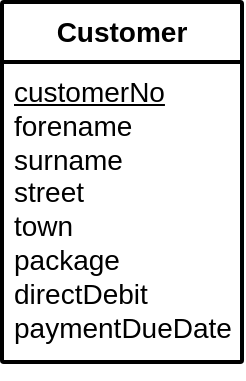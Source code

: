 <mxfile version="24.7.17" pages="13">
  <diagram name="E-C" id="TPjnC1sg1m8ZVuqo8Jls">
    <mxGraphModel dx="882" dy="677" grid="1" gridSize="10" guides="1" tooltips="1" connect="1" arrows="1" fold="1" page="1" pageScale="1" pageWidth="1169" pageHeight="827" math="0" shadow="0">
      <root>
        <mxCell id="dUhnIt1Wq5Oba0wAx0Cd-0" />
        <mxCell id="dUhnIt1Wq5Oba0wAx0Cd-1" parent="dUhnIt1Wq5Oba0wAx0Cd-0" />
        <mxCell id="dUhnIt1Wq5Oba0wAx0Cd-2" value="&lt;b&gt;Customer&lt;/b&gt;" style="swimlane;childLayout=stackLayout;horizontal=1;startSize=30;horizontalStack=0;rounded=1;fontSize=14;fontStyle=0;strokeWidth=2;resizeParent=0;resizeLast=1;shadow=0;dashed=0;align=center;arcSize=1;whiteSpace=wrap;html=1;" parent="dUhnIt1Wq5Oba0wAx0Cd-1" vertex="1">
          <mxGeometry x="320" y="360" width="120" height="180" as="geometry">
            <mxRectangle x="170" y="370" width="80" height="50" as="alternateBounds" />
          </mxGeometry>
        </mxCell>
        <mxCell id="dUhnIt1Wq5Oba0wAx0Cd-3" value="&lt;span style=&quot;font-size: 14px;&quot;&gt;&lt;u&gt;customerNo&lt;/u&gt;&lt;br&gt;forename&lt;br&gt;surname&lt;br&gt;street&lt;br&gt;town&lt;br&gt;package&lt;br&gt;directDebit&lt;br&gt;paymentDueDate&lt;br&gt;&lt;/span&gt;" style="align=left;strokeColor=none;fillColor=none;spacingLeft=4;fontSize=12;verticalAlign=top;resizable=0;rotatable=0;part=1;html=1;" parent="dUhnIt1Wq5Oba0wAx0Cd-2" vertex="1">
          <mxGeometry y="30" width="120" height="150" as="geometry" />
        </mxCell>
        <mxCell id="dUhnIt1Wq5Oba0wAx0Cd-4" style="edgeStyle=orthogonalEdgeStyle;rounded=0;orthogonalLoop=1;jettySize=auto;html=1;exitX=0.5;exitY=1;exitDx=0;exitDy=0;" parent="dUhnIt1Wq5Oba0wAx0Cd-2" source="dUhnIt1Wq5Oba0wAx0Cd-3" target="dUhnIt1Wq5Oba0wAx0Cd-3" edge="1">
          <mxGeometry relative="1" as="geometry" />
        </mxCell>
      </root>
    </mxGraphModel>
  </diagram>
  <diagram name="E-SH" id="qDqniHMRVvumDaRC-8tH">
    <mxGraphModel dx="882" dy="677" grid="1" gridSize="10" guides="1" tooltips="1" connect="1" arrows="1" fold="1" page="1" pageScale="1" pageWidth="1169" pageHeight="827" math="0" shadow="0">
      <root>
        <mxCell id="12y-Hl_-VTvaox-R-6pT-0" />
        <mxCell id="12y-Hl_-VTvaox-R-6pT-1" parent="12y-Hl_-VTvaox-R-6pT-0" />
        <mxCell id="12y-Hl_-VTvaox-R-6pT-2" value="&lt;b&gt;SuperHero&lt;/b&gt;" style="swimlane;childLayout=stackLayout;horizontal=1;startSize=30;horizontalStack=0;rounded=1;fontSize=14;fontStyle=0;strokeWidth=2;resizeParent=0;resizeLast=1;shadow=0;dashed=0;align=center;arcSize=1;whiteSpace=wrap;html=1;" parent="12y-Hl_-VTvaox-R-6pT-1" vertex="1">
          <mxGeometry x="320" y="360" width="120" height="180" as="geometry">
            <mxRectangle x="170" y="370" width="80" height="50" as="alternateBounds" />
          </mxGeometry>
        </mxCell>
        <mxCell id="12y-Hl_-VTvaox-R-6pT-3" value="&lt;span style=&quot;font-size: 14px;&quot;&gt;&lt;u&gt;characterID&lt;br&gt;&lt;/u&gt;name&lt;br&gt;role&lt;br&gt;mainAbility&lt;br&gt;ability2&lt;br&gt;ability3&lt;br&gt;originOfPower&lt;br&gt;alterEgo&lt;br&gt;&lt;/span&gt;" style="align=left;strokeColor=none;fillColor=none;spacingLeft=4;fontSize=12;verticalAlign=top;resizable=0;rotatable=0;part=1;html=1;" parent="12y-Hl_-VTvaox-R-6pT-2" vertex="1">
          <mxGeometry y="30" width="120" height="150" as="geometry" />
        </mxCell>
        <mxCell id="12y-Hl_-VTvaox-R-6pT-4" style="edgeStyle=orthogonalEdgeStyle;rounded=0;orthogonalLoop=1;jettySize=auto;html=1;exitX=0.5;exitY=1;exitDx=0;exitDy=0;" parent="12y-Hl_-VTvaox-R-6pT-2" source="12y-Hl_-VTvaox-R-6pT-3" target="12y-Hl_-VTvaox-R-6pT-3" edge="1">
          <mxGeometry relative="1" as="geometry" />
        </mxCell>
      </root>
    </mxGraphModel>
  </diagram>
  <diagram name="ERD-AP" id="oUCGMHpg6fncaDyC84Of">
    <mxGraphModel dx="1434" dy="844" grid="1" gridSize="10" guides="1" tooltips="1" connect="1" arrows="1" fold="1" page="1" pageScale="1" pageWidth="1169" pageHeight="827" math="0" shadow="0">
      <root>
        <mxCell id="4uQfLx8eucMHDuZ8Q6eP-0" />
        <mxCell id="4uQfLx8eucMHDuZ8Q6eP-1" parent="4uQfLx8eucMHDuZ8Q6eP-0" />
        <mxCell id="CoYQ3Xn3UxHe5WJZtbL2-0" style="rounded=0;orthogonalLoop=1;jettySize=auto;html=1;exitX=1;exitY=0.5;exitDx=0;exitDy=0;entryX=0;entryY=0.5;entryDx=0;entryDy=0;endArrow=none;endFill=0;fontSize=14;" parent="4uQfLx8eucMHDuZ8Q6eP-1" source="CoYQ3Xn3UxHe5WJZtbL2-1" target="CoYQ3Xn3UxHe5WJZtbL2-4" edge="1">
          <mxGeometry relative="1" as="geometry" />
        </mxCell>
        <mxCell id="CoYQ3Xn3UxHe5WJZtbL2-1" value="Album" style="rounded=0;whiteSpace=wrap;html=1;fontSize=14;" parent="4uQfLx8eucMHDuZ8Q6eP-1" vertex="1">
          <mxGeometry x="360" y="360" width="100" height="60" as="geometry" />
        </mxCell>
        <mxCell id="CoYQ3Xn3UxHe5WJZtbL2-2" style="edgeStyle=none;rounded=0;orthogonalLoop=1;jettySize=auto;html=1;exitX=0;exitY=0.25;exitDx=0;exitDy=0;endArrow=none;endFill=0;fontSize=14;" parent="4uQfLx8eucMHDuZ8Q6eP-1" source="CoYQ3Xn3UxHe5WJZtbL2-4" edge="1">
          <mxGeometry relative="1" as="geometry">
            <mxPoint x="560.0" y="390" as="targetPoint" />
          </mxGeometry>
        </mxCell>
        <mxCell id="CoYQ3Xn3UxHe5WJZtbL2-3" style="edgeStyle=none;rounded=0;orthogonalLoop=1;jettySize=auto;html=1;exitX=0;exitY=0.75;exitDx=0;exitDy=0;endArrow=none;endFill=0;fontSize=14;" parent="4uQfLx8eucMHDuZ8Q6eP-1" source="CoYQ3Xn3UxHe5WJZtbL2-4" edge="1">
          <mxGeometry relative="1" as="geometry">
            <mxPoint x="560.0" y="390" as="targetPoint" />
          </mxGeometry>
        </mxCell>
        <mxCell id="CoYQ3Xn3UxHe5WJZtbL2-4" value="Photo" style="rounded=0;whiteSpace=wrap;html=1;fontSize=14;" parent="4uQfLx8eucMHDuZ8Q6eP-1" vertex="1">
          <mxGeometry x="580" y="360" width="100" height="60" as="geometry" />
        </mxCell>
        <mxCell id="CoYQ3Xn3UxHe5WJZtbL2-5" value="stores" style="text;html=1;strokeColor=none;fillColor=none;align=center;verticalAlign=middle;whiteSpace=wrap;rounded=0;fontSize=14;" parent="4uQfLx8eucMHDuZ8Q6eP-1" vertex="1">
          <mxGeometry x="480" y="350" width="80" height="30" as="geometry" />
        </mxCell>
      </root>
    </mxGraphModel>
  </diagram>
  <diagram name="ERD-MP" id="F3eCC6VSJddPyGgUR0YN">
    <mxGraphModel dx="882" dy="677" grid="1" gridSize="10" guides="1" tooltips="1" connect="1" arrows="1" fold="1" page="1" pageScale="1" pageWidth="1169" pageHeight="827" math="0" shadow="0">
      <root>
        <mxCell id="R0lDnIQs4CCsUlKo9Bm6-0" />
        <mxCell id="R0lDnIQs4CCsUlKo9Bm6-1" parent="R0lDnIQs4CCsUlKo9Bm6-0" />
        <mxCell id="R0lDnIQs4CCsUlKo9Bm6-2" style="rounded=0;orthogonalLoop=1;jettySize=auto;html=1;exitX=1;exitY=0.5;exitDx=0;exitDy=0;entryX=0;entryY=0.5;entryDx=0;entryDy=0;endArrow=none;endFill=0;fontSize=14;" parent="R0lDnIQs4CCsUlKo9Bm6-1" source="R0lDnIQs4CCsUlKo9Bm6-3" target="R0lDnIQs4CCsUlKo9Bm6-6" edge="1">
          <mxGeometry relative="1" as="geometry" />
        </mxCell>
        <mxCell id="R0lDnIQs4CCsUlKo9Bm6-3" value="Manufacturer" style="rounded=0;whiteSpace=wrap;html=1;fontSize=14;" parent="R0lDnIQs4CCsUlKo9Bm6-1" vertex="1">
          <mxGeometry x="360" y="360" width="100" height="60" as="geometry" />
        </mxCell>
        <mxCell id="R0lDnIQs4CCsUlKo9Bm6-4" style="edgeStyle=none;rounded=0;orthogonalLoop=1;jettySize=auto;html=1;exitX=0;exitY=0.25;exitDx=0;exitDy=0;endArrow=none;endFill=0;fontSize=14;" parent="R0lDnIQs4CCsUlKo9Bm6-1" source="R0lDnIQs4CCsUlKo9Bm6-6" edge="1">
          <mxGeometry relative="1" as="geometry">
            <mxPoint x="560.0" y="390" as="targetPoint" />
          </mxGeometry>
        </mxCell>
        <mxCell id="R0lDnIQs4CCsUlKo9Bm6-5" style="edgeStyle=none;rounded=0;orthogonalLoop=1;jettySize=auto;html=1;exitX=0;exitY=0.75;exitDx=0;exitDy=0;endArrow=none;endFill=0;fontSize=14;" parent="R0lDnIQs4CCsUlKo9Bm6-1" source="R0lDnIQs4CCsUlKo9Bm6-6" edge="1">
          <mxGeometry relative="1" as="geometry">
            <mxPoint x="560.0" y="390" as="targetPoint" />
          </mxGeometry>
        </mxCell>
        <mxCell id="R0lDnIQs4CCsUlKo9Bm6-6" value="Product" style="rounded=0;whiteSpace=wrap;html=1;fontSize=14;" parent="R0lDnIQs4CCsUlKo9Bm6-1" vertex="1">
          <mxGeometry x="580" y="360" width="100" height="60" as="geometry" />
        </mxCell>
        <mxCell id="R0lDnIQs4CCsUlKo9Bm6-7" value="creates" style="text;html=1;strokeColor=none;fillColor=none;align=center;verticalAlign=middle;whiteSpace=wrap;rounded=0;fontSize=14;" parent="R0lDnIQs4CCsUlKo9Bm6-1" vertex="1">
          <mxGeometry x="480" y="350" width="80" height="30" as="geometry" />
        </mxCell>
      </root>
    </mxGraphModel>
  </diagram>
  <diagram name="ERD-CL" id="qKR9ZonAZlpN9hJmGVOp">
    <mxGraphModel dx="882" dy="677" grid="1" gridSize="10" guides="1" tooltips="1" connect="1" arrows="1" fold="1" page="1" pageScale="1" pageWidth="1169" pageHeight="827" math="0" shadow="0">
      <root>
        <mxCell id="KxPvvJP8VRdpQL4bKGdH-0" />
        <mxCell id="KxPvvJP8VRdpQL4bKGdH-1" parent="KxPvvJP8VRdpQL4bKGdH-0" />
        <mxCell id="KxPvvJP8VRdpQL4bKGdH-2" style="rounded=0;orthogonalLoop=1;jettySize=auto;html=1;exitX=1;exitY=0.5;exitDx=0;exitDy=0;entryX=0;entryY=0.5;entryDx=0;entryDy=0;endArrow=none;endFill=0;fontSize=14;startArrow=ERmany;startFill=0;startSize=20;" parent="KxPvvJP8VRdpQL4bKGdH-1" source="KxPvvJP8VRdpQL4bKGdH-3" target="KxPvvJP8VRdpQL4bKGdH-6" edge="1">
          <mxGeometry relative="1" as="geometry" />
        </mxCell>
        <mxCell id="KxPvvJP8VRdpQL4bKGdH-3" value="CD" style="rounded=0;whiteSpace=wrap;html=1;fontSize=14;" parent="KxPvvJP8VRdpQL4bKGdH-1" vertex="1">
          <mxGeometry x="360" y="360" width="100" height="60" as="geometry" />
        </mxCell>
        <mxCell id="KxPvvJP8VRdpQL4bKGdH-6" value="Label" style="rounded=0;whiteSpace=wrap;html=1;fontSize=14;" parent="KxPvvJP8VRdpQL4bKGdH-1" vertex="1">
          <mxGeometry x="580" y="360" width="100" height="60" as="geometry" />
        </mxCell>
        <mxCell id="KxPvvJP8VRdpQL4bKGdH-7" value="produced by" style="text;html=1;strokeColor=none;fillColor=none;align=center;verticalAlign=middle;whiteSpace=wrap;rounded=0;fontSize=14;" parent="KxPvvJP8VRdpQL4bKGdH-1" vertex="1">
          <mxGeometry x="480" y="350" width="80" height="30" as="geometry" />
        </mxCell>
      </root>
    </mxGraphModel>
  </diagram>
  <diagram name="ERD-BA" id="jZiJKe8vuqQofey98aIO">
    <mxGraphModel dx="205" dy="157" grid="1" gridSize="10" guides="1" tooltips="1" connect="1" arrows="1" fold="1" page="1" pageScale="1" pageWidth="1169" pageHeight="827" math="0" shadow="0">
      <root>
        <mxCell id="EzAv4mEYlO-NY7bm4kR6-0" />
        <mxCell id="EzAv4mEYlO-NY7bm4kR6-1" parent="EzAv4mEYlO-NY7bm4kR6-0" />
        <mxCell id="EzAv4mEYlO-NY7bm4kR6-2" style="rounded=0;orthogonalLoop=1;jettySize=auto;html=1;exitX=1;exitY=0.5;exitDx=0;exitDy=0;entryX=0;entryY=0.5;entryDx=0;entryDy=0;endArrow=none;endFill=0;fontSize=14;startArrow=ERmany;startFill=0;endSize=6;startSize=20;" parent="EzAv4mEYlO-NY7bm4kR6-1" source="EzAv4mEYlO-NY7bm4kR6-3" target="EzAv4mEYlO-NY7bm4kR6-6" edge="1">
          <mxGeometry relative="1" as="geometry" />
        </mxCell>
        <mxCell id="EzAv4mEYlO-NY7bm4kR6-3" value="Book" style="rounded=0;whiteSpace=wrap;html=1;fontSize=14;" parent="EzAv4mEYlO-NY7bm4kR6-1" vertex="1">
          <mxGeometry x="360" y="360" width="100" height="60" as="geometry" />
        </mxCell>
        <mxCell id="EzAv4mEYlO-NY7bm4kR6-6" value="Author" style="rounded=0;whiteSpace=wrap;html=1;fontSize=14;" parent="EzAv4mEYlO-NY7bm4kR6-1" vertex="1">
          <mxGeometry x="580" y="360" width="100" height="60" as="geometry" />
        </mxCell>
        <mxCell id="EzAv4mEYlO-NY7bm4kR6-7" value="written by" style="text;html=1;strokeColor=none;fillColor=none;align=center;verticalAlign=middle;whiteSpace=wrap;rounded=0;fontSize=14;" parent="EzAv4mEYlO-NY7bm4kR6-1" vertex="1">
          <mxGeometry x="480" y="350" width="80" height="30" as="geometry" />
        </mxCell>
      </root>
    </mxGraphModel>
  </diagram>
  <diagram name="Album" id="txawzoEr18SAO65Fhtay">
    <mxGraphModel dx="882" dy="677" grid="1" gridSize="10" guides="1" tooltips="1" connect="1" arrows="1" fold="1" page="1" pageScale="1" pageWidth="1169" pageHeight="827" math="0" shadow="0">
      <root>
        <mxCell id="5Nxf2ofHw9S__iksPNC7-0" />
        <mxCell id="5Nxf2ofHw9S__iksPNC7-1" parent="5Nxf2ofHw9S__iksPNC7-0" />
        <mxCell id="5Nxf2ofHw9S__iksPNC7-2" value="&lt;b&gt;Album&lt;/b&gt;" style="swimlane;childLayout=stackLayout;horizontal=1;startSize=30;horizontalStack=0;rounded=1;fontSize=14;fontStyle=0;strokeWidth=2;resizeParent=0;resizeLast=1;shadow=0;dashed=0;align=center;arcSize=1;whiteSpace=wrap;html=1;fillColor=none;" parent="5Nxf2ofHw9S__iksPNC7-1" vertex="1">
          <mxGeometry x="320" y="360" width="120" height="130" as="geometry">
            <mxRectangle x="320" y="360" width="80" height="50" as="alternateBounds" />
          </mxGeometry>
        </mxCell>
        <mxCell id="5Nxf2ofHw9S__iksPNC7-3" value="&lt;font style=&quot;font-size: 14px;&quot;&gt;&lt;u&gt;albumID&lt;/u&gt;&lt;/font&gt;&lt;div&gt;&lt;font style=&quot;font-size: 14px;&quot;&gt;name&lt;/font&gt;&lt;/div&gt;&lt;div&gt;&lt;font style=&quot;font-size: 14px;&quot;&gt;category&lt;/font&gt;&lt;/div&gt;&lt;div&gt;&lt;font style=&quot;font-size: 14px;&quot;&gt;description&lt;/font&gt;&lt;/div&gt;&lt;div&gt;&lt;font style=&quot;font-size: 14px;&quot;&gt;noOfPhotos&lt;/font&gt;&lt;/div&gt;" style="align=left;strokeColor=none;fillColor=none;spacingLeft=4;fontSize=12;verticalAlign=top;resizable=0;rotatable=0;part=1;html=1;" parent="5Nxf2ofHw9S__iksPNC7-2" vertex="1">
          <mxGeometry y="30" width="120" height="100" as="geometry" />
        </mxCell>
        <mxCell id="5Nxf2ofHw9S__iksPNC7-4" style="edgeStyle=orthogonalEdgeStyle;rounded=0;orthogonalLoop=1;jettySize=auto;html=1;exitX=0.5;exitY=1;exitDx=0;exitDy=0;" parent="5Nxf2ofHw9S__iksPNC7-2" source="5Nxf2ofHw9S__iksPNC7-3" target="5Nxf2ofHw9S__iksPNC7-3" edge="1">
          <mxGeometry relative="1" as="geometry" />
        </mxCell>
        <mxCell id="5Nxf2ofHw9S__iksPNC7-5" value="&lt;b&gt;Photo&lt;/b&gt;" style="swimlane;childLayout=stackLayout;horizontal=1;startSize=30;horizontalStack=0;rounded=1;fontSize=14;fontStyle=0;strokeWidth=2;resizeParent=0;resizeLast=1;shadow=0;dashed=0;align=center;arcSize=1;whiteSpace=wrap;html=1;fillColor=none;" parent="5Nxf2ofHw9S__iksPNC7-1" vertex="1">
          <mxGeometry x="600" y="360" width="120" height="130" as="geometry">
            <mxRectangle x="600" y="360" width="80" height="50" as="alternateBounds" />
          </mxGeometry>
        </mxCell>
        <mxCell id="5Nxf2ofHw9S__iksPNC7-6" value="&lt;font style=&quot;font-size: 14px;&quot;&gt;&lt;u&gt;photoID&lt;/u&gt;&lt;/font&gt;&lt;div&gt;&lt;font style=&quot;font-size: 14px;&quot;&gt;albumID*&lt;/font&gt;&lt;/div&gt;&lt;div&gt;&lt;font style=&quot;font-size: 14px;&quot;&gt;title&lt;/font&gt;&lt;/div&gt;&lt;div&gt;&lt;font style=&quot;font-size: 14px;&quot;&gt;fileName&lt;/font&gt;&lt;/div&gt;" style="align=left;strokeColor=none;fillColor=none;spacingLeft=4;fontSize=12;verticalAlign=top;resizable=0;rotatable=0;part=1;html=1;" parent="5Nxf2ofHw9S__iksPNC7-5" vertex="1">
          <mxGeometry y="30" width="120" height="100" as="geometry" />
        </mxCell>
        <mxCell id="5Nxf2ofHw9S__iksPNC7-7" style="rounded=0;orthogonalLoop=1;jettySize=auto;html=1;exitX=1;exitY=0.5;exitDx=0;exitDy=0;entryX=0;entryY=0.5;entryDx=0;entryDy=0;endArrow=ERmany;endFill=0;targetPerimeterSpacing=0;endSize=20;" parent="5Nxf2ofHw9S__iksPNC7-1" source="5Nxf2ofHw9S__iksPNC7-3" target="5Nxf2ofHw9S__iksPNC7-6" edge="1">
          <mxGeometry relative="1" as="geometry" />
        </mxCell>
        <mxCell id="5Nxf2ofHw9S__iksPNC7-10" value="Stores" style="text;html=1;align=center;verticalAlign=middle;whiteSpace=wrap;rounded=0;" parent="5Nxf2ofHw9S__iksPNC7-1" vertex="1">
          <mxGeometry x="490" y="410" width="60" height="30" as="geometry" />
        </mxCell>
      </root>
    </mxGraphModel>
  </diagram>
  <diagram name="Brand" id="ZJ2mTwYukC8bBS8ElWBw">
    <mxGraphModel dx="882" dy="677" grid="1" gridSize="10" guides="1" tooltips="1" connect="1" arrows="1" fold="1" page="1" pageScale="1" pageWidth="1169" pageHeight="827" math="0" shadow="0">
      <root>
        <mxCell id="ct9Y7wxR4cYB_5SGxhT_-0" />
        <mxCell id="ct9Y7wxR4cYB_5SGxhT_-1" parent="ct9Y7wxR4cYB_5SGxhT_-0" />
        <mxCell id="ct9Y7wxR4cYB_5SGxhT_-2" value="&lt;b&gt;Item&lt;/b&gt;" style="swimlane;childLayout=stackLayout;horizontal=1;startSize=30;horizontalStack=0;rounded=1;fontSize=14;fontStyle=0;strokeWidth=2;resizeParent=0;resizeLast=1;shadow=0;dashed=0;align=center;arcSize=1;whiteSpace=wrap;html=1;fillColor=none;" parent="ct9Y7wxR4cYB_5SGxhT_-1" vertex="1">
          <mxGeometry x="320" y="360" width="120" height="130" as="geometry">
            <mxRectangle x="170" y="370" width="80" height="50" as="alternateBounds" />
          </mxGeometry>
        </mxCell>
        <mxCell id="ct9Y7wxR4cYB_5SGxhT_-3" value="&lt;span style=&quot;font-size: 14px;&quot;&gt;&lt;u&gt;code&lt;/u&gt;&lt;/span&gt;&lt;div&gt;&lt;span style=&quot;font-size: 14px;&quot;&gt;description&lt;/span&gt;&lt;/div&gt;&lt;div&gt;&lt;span style=&quot;font-size: 14px;&quot;&gt;size&lt;/span&gt;&lt;/div&gt;&lt;div&gt;&lt;span style=&quot;font-size: 14px;&quot;&gt;era&lt;/span&gt;&lt;/div&gt;&lt;div&gt;&lt;span style=&quot;font-size: 14px;&quot;&gt;brandID*&lt;/span&gt;&lt;/div&gt;" style="align=left;strokeColor=none;fillColor=none;spacingLeft=4;fontSize=12;verticalAlign=top;resizable=0;rotatable=0;part=1;html=1;" parent="ct9Y7wxR4cYB_5SGxhT_-2" vertex="1">
          <mxGeometry y="30" width="120" height="100" as="geometry" />
        </mxCell>
        <mxCell id="ct9Y7wxR4cYB_5SGxhT_-4" style="edgeStyle=orthogonalEdgeStyle;rounded=0;orthogonalLoop=1;jettySize=auto;html=1;exitX=0.5;exitY=1;exitDx=0;exitDy=0;" parent="ct9Y7wxR4cYB_5SGxhT_-2" source="ct9Y7wxR4cYB_5SGxhT_-3" target="ct9Y7wxR4cYB_5SGxhT_-3" edge="1">
          <mxGeometry relative="1" as="geometry" />
        </mxCell>
        <mxCell id="ct9Y7wxR4cYB_5SGxhT_-5" value="&lt;b&gt;Brand&lt;/b&gt;" style="swimlane;childLayout=stackLayout;horizontal=1;startSize=30;horizontalStack=0;rounded=1;fontSize=14;fontStyle=0;strokeWidth=2;resizeParent=0;resizeLast=1;shadow=0;dashed=0;align=center;arcSize=1;whiteSpace=wrap;html=1;fillColor=none;" parent="ct9Y7wxR4cYB_5SGxhT_-1" vertex="1">
          <mxGeometry x="600" y="360" width="120" height="130" as="geometry">
            <mxRectangle x="170" y="370" width="80" height="50" as="alternateBounds" />
          </mxGeometry>
        </mxCell>
        <mxCell id="ct9Y7wxR4cYB_5SGxhT_-6" value="&lt;span style=&quot;font-size: 14px;&quot;&gt;&lt;u&gt;brandID&lt;/u&gt;&lt;/span&gt;&lt;div&gt;&lt;span style=&quot;font-size: 14px;&quot;&gt;brand&lt;/span&gt;&lt;/div&gt;&lt;div&gt;&lt;span style=&quot;font-size: 14px;&quot;&gt;established&lt;/span&gt;&lt;/div&gt;&lt;div&gt;&lt;span style=&quot;font-size: 14px;&quot;&gt;nationality&lt;/span&gt;&lt;/div&gt;" style="align=left;strokeColor=none;fillColor=none;spacingLeft=4;fontSize=12;verticalAlign=top;resizable=0;rotatable=0;part=1;html=1;" parent="ct9Y7wxR4cYB_5SGxhT_-5" vertex="1">
          <mxGeometry y="30" width="120" height="100" as="geometry" />
        </mxCell>
        <mxCell id="ct9Y7wxR4cYB_5SGxhT_-7" style="rounded=0;orthogonalLoop=1;jettySize=auto;html=1;exitX=1;exitY=0.5;exitDx=0;exitDy=0;entryX=0;entryY=0.5;entryDx=0;entryDy=0;endArrow=none;endFill=0;startArrow=ERmany;startFill=0;startSize=20;" parent="ct9Y7wxR4cYB_5SGxhT_-1" source="ct9Y7wxR4cYB_5SGxhT_-3" target="ct9Y7wxR4cYB_5SGxhT_-6" edge="1">
          <mxGeometry relative="1" as="geometry" />
        </mxCell>
        <mxCell id="s8OWwACyVhKCj8Ziw1gs-0" value="Created by" style="text;html=1;align=center;verticalAlign=middle;whiteSpace=wrap;rounded=0;" parent="ct9Y7wxR4cYB_5SGxhT_-1" vertex="1">
          <mxGeometry x="480" y="410" width="80" height="30" as="geometry" />
        </mxCell>
      </root>
    </mxGraphModel>
  </diagram>
  <diagram name="Label" id="q_4NZK7yeN1CFDkKn9KB">
    <mxGraphModel dx="882" dy="677" grid="1" gridSize="10" guides="1" tooltips="1" connect="1" arrows="1" fold="1" page="1" pageScale="1" pageWidth="1169" pageHeight="827" math="0" shadow="0">
      <root>
        <mxCell id="MpmoNz2qm0YOGetCFRdf-0" />
        <mxCell id="MpmoNz2qm0YOGetCFRdf-1" parent="MpmoNz2qm0YOGetCFRdf-0" />
        <mxCell id="MpmoNz2qm0YOGetCFRdf-2" value="&lt;b&gt;CD&lt;/b&gt;" style="swimlane;childLayout=stackLayout;horizontal=1;startSize=30;horizontalStack=0;rounded=1;fontSize=14;fontStyle=0;strokeWidth=2;resizeParent=0;resizeLast=1;shadow=0;dashed=0;align=center;arcSize=1;whiteSpace=wrap;html=1;fillColor=none;" parent="MpmoNz2qm0YOGetCFRdf-1" vertex="1">
          <mxGeometry x="320" y="360" width="120" height="160" as="geometry">
            <mxRectangle x="320" y="360" width="80" height="50" as="alternateBounds" />
          </mxGeometry>
        </mxCell>
        <mxCell id="MpmoNz2qm0YOGetCFRdf-3" value="&lt;font style=&quot;font-size: 14px;&quot;&gt;&lt;u&gt;code&lt;/u&gt;&lt;/font&gt;&lt;div&gt;&lt;font style=&quot;font-size: 14px;&quot;&gt;title&lt;/font&gt;&lt;/div&gt;&lt;div&gt;&lt;font style=&quot;font-size: 14px;&quot;&gt;artist&lt;/font&gt;&lt;/div&gt;&lt;div&gt;&lt;font style=&quot;font-size: 14px;&quot;&gt;label*&lt;/font&gt;&lt;/div&gt;&lt;div&gt;&lt;font style=&quot;font-size: 14px;&quot;&gt;tracks&lt;/font&gt;&lt;/div&gt;&lt;div&gt;&lt;font style=&quot;font-size: 14px;&quot;&gt;cost&lt;/font&gt;&lt;/div&gt;&lt;div&gt;&lt;font style=&quot;font-size: 14px;&quot;&gt;genre&lt;/font&gt;&lt;/div&gt;" style="align=left;strokeColor=none;fillColor=none;spacingLeft=4;fontSize=12;verticalAlign=top;resizable=0;rotatable=0;part=1;html=1;" parent="MpmoNz2qm0YOGetCFRdf-2" vertex="1">
          <mxGeometry y="30" width="120" height="130" as="geometry" />
        </mxCell>
        <mxCell id="MpmoNz2qm0YOGetCFRdf-4" style="edgeStyle=orthogonalEdgeStyle;rounded=0;orthogonalLoop=1;jettySize=auto;html=1;exitX=0.5;exitY=1;exitDx=0;exitDy=0;" parent="MpmoNz2qm0YOGetCFRdf-2" source="MpmoNz2qm0YOGetCFRdf-3" target="MpmoNz2qm0YOGetCFRdf-3" edge="1">
          <mxGeometry relative="1" as="geometry" />
        </mxCell>
        <mxCell id="MpmoNz2qm0YOGetCFRdf-5" value="&lt;b&gt;Label&lt;/b&gt;" style="swimlane;childLayout=stackLayout;horizontal=1;startSize=30;horizontalStack=0;rounded=1;fontSize=14;fontStyle=0;strokeWidth=2;resizeParent=0;resizeLast=1;shadow=0;dashed=0;align=center;arcSize=1;whiteSpace=wrap;html=1;fillColor=none;" parent="MpmoNz2qm0YOGetCFRdf-1" vertex="1">
          <mxGeometry x="600" y="360" width="120" height="130" as="geometry">
            <mxRectangle x="600" y="360" width="80" height="50" as="alternateBounds" />
          </mxGeometry>
        </mxCell>
        <mxCell id="MpmoNz2qm0YOGetCFRdf-6" value="&lt;font style=&quot;font-size: 14px;&quot;&gt;&lt;u&gt;label&lt;/u&gt;&lt;/font&gt;&lt;div&gt;&lt;font style=&quot;font-size: 14px;&quot;&gt;founded&lt;/font&gt;&lt;/div&gt;&lt;div&gt;&lt;font style=&quot;font-size: 14px;&quot;&gt;parentCompany&lt;/font&gt;&lt;/div&gt;&lt;div&gt;&lt;font style=&quot;font-size: 14px;&quot;&gt;country&lt;/font&gt;&lt;/div&gt;&lt;div&gt;&lt;font style=&quot;font-size: 14px;&quot;&gt;website&lt;/font&gt;&lt;/div&gt;" style="align=left;strokeColor=none;fillColor=none;spacingLeft=4;fontSize=12;verticalAlign=top;resizable=0;rotatable=0;part=1;html=1;" parent="MpmoNz2qm0YOGetCFRdf-5" vertex="1">
          <mxGeometry y="30" width="120" height="100" as="geometry" />
        </mxCell>
        <mxCell id="MpmoNz2qm0YOGetCFRdf-7" style="rounded=0;orthogonalLoop=1;jettySize=auto;html=1;endArrow=none;endFill=0;startArrow=ERmany;startFill=0;targetPerimeterSpacing=0;sourcePerimeterSpacing=0;startSize=20;endSize=6;" parent="MpmoNz2qm0YOGetCFRdf-1" edge="1">
          <mxGeometry relative="1" as="geometry">
            <mxPoint x="440" y="440" as="sourcePoint" />
            <mxPoint x="600" y="440" as="targetPoint" />
          </mxGeometry>
        </mxCell>
        <mxCell id="MpmoNz2qm0YOGetCFRdf-10" value="Released by" style="text;html=1;align=center;verticalAlign=middle;whiteSpace=wrap;rounded=0;" parent="MpmoNz2qm0YOGetCFRdf-1" vertex="1">
          <mxGeometry x="480" y="410" width="80" height="30" as="geometry" />
        </mxCell>
      </root>
    </mxGraphModel>
  </diagram>
  <diagram name="Manufacturer" id="eXDZq0nMSX7AYcZeoudn">
    <mxGraphModel dx="882" dy="677" grid="1" gridSize="10" guides="1" tooltips="1" connect="1" arrows="1" fold="1" page="1" pageScale="1" pageWidth="1169" pageHeight="827" math="0" shadow="0">
      <root>
        <mxCell id="8Xbo-KBunyf081U47HyO-0" />
        <mxCell id="8Xbo-KBunyf081U47HyO-1" parent="8Xbo-KBunyf081U47HyO-0" />
        <mxCell id="2s74ZnK_1RXyBK84bkd0-0" value="&lt;b&gt;Product&lt;/b&gt;" style="swimlane;childLayout=stackLayout;horizontal=1;startSize=30;horizontalStack=0;rounded=1;fontSize=14;fontStyle=0;strokeWidth=2;resizeParent=0;resizeLast=1;shadow=0;dashed=0;align=center;arcSize=1;whiteSpace=wrap;html=1;fillColor=none;" parent="8Xbo-KBunyf081U47HyO-1" vertex="1">
          <mxGeometry x="320" y="360" width="120" height="150" as="geometry">
            <mxRectangle x="170" y="370" width="80" height="50" as="alternateBounds" />
          </mxGeometry>
        </mxCell>
        <mxCell id="2s74ZnK_1RXyBK84bkd0-1" value="&lt;font style=&quot;font-size: 14px;&quot;&gt;name&lt;br&gt;&lt;u&gt;code&lt;br&gt;&lt;/u&gt;stock&lt;br&gt;onOrder&lt;br&gt;price&lt;br&gt;manufacturerID*&lt;/font&gt;" style="align=left;strokeColor=none;fillColor=none;spacingLeft=4;fontSize=12;verticalAlign=top;resizable=0;rotatable=0;part=1;html=1;" parent="2s74ZnK_1RXyBK84bkd0-0" vertex="1">
          <mxGeometry y="30" width="120" height="120" as="geometry" />
        </mxCell>
        <mxCell id="WVMCP0tdNGVW63_PwEqc-0" style="edgeStyle=orthogonalEdgeStyle;rounded=0;orthogonalLoop=1;jettySize=auto;html=1;exitX=0.5;exitY=1;exitDx=0;exitDy=0;" parent="2s74ZnK_1RXyBK84bkd0-0" source="2s74ZnK_1RXyBK84bkd0-1" target="2s74ZnK_1RXyBK84bkd0-1" edge="1">
          <mxGeometry relative="1" as="geometry" />
        </mxCell>
        <mxCell id="2s74ZnK_1RXyBK84bkd0-8" value="&lt;b&gt;Manufacturer&lt;/b&gt;" style="swimlane;childLayout=stackLayout;horizontal=1;startSize=30;horizontalStack=0;rounded=1;fontSize=14;fontStyle=0;strokeWidth=2;resizeParent=0;resizeLast=1;shadow=0;dashed=0;align=center;arcSize=1;whiteSpace=wrap;html=1;fillColor=none;" parent="8Xbo-KBunyf081U47HyO-1" vertex="1">
          <mxGeometry x="600" y="360" width="120" height="150" as="geometry">
            <mxRectangle x="170" y="370" width="80" height="50" as="alternateBounds" />
          </mxGeometry>
        </mxCell>
        <mxCell id="2s74ZnK_1RXyBK84bkd0-9" value="&lt;font style=&quot;font-size: 14px;&quot;&gt;&lt;u&gt;manufacturerID&lt;/u&gt;&lt;br&gt;name&lt;br&gt;address&lt;br&gt;telephone&lt;/font&gt;" style="align=left;strokeColor=none;fillColor=none;spacingLeft=4;fontSize=12;verticalAlign=top;resizable=0;rotatable=0;part=1;html=1;" parent="2s74ZnK_1RXyBK84bkd0-8" vertex="1">
          <mxGeometry y="30" width="120" height="120" as="geometry" />
        </mxCell>
        <mxCell id="2s74ZnK_1RXyBK84bkd0-10" style="rounded=0;orthogonalLoop=1;jettySize=auto;html=1;exitX=1;exitY=0.5;exitDx=0;exitDy=0;entryX=0;entryY=0.5;entryDx=0;entryDy=0;endArrow=none;endFill=0;startArrow=ERmany;startFill=0;startSize=20;" parent="8Xbo-KBunyf081U47HyO-1" source="2s74ZnK_1RXyBK84bkd0-1" target="2s74ZnK_1RXyBK84bkd0-9" edge="1">
          <mxGeometry relative="1" as="geometry" />
        </mxCell>
        <mxCell id="Zk-P5OUFj1vzXNd75s1p-0" value="Created by" style="text;html=1;align=center;verticalAlign=middle;whiteSpace=wrap;rounded=0;" vertex="1" parent="8Xbo-KBunyf081U47HyO-1">
          <mxGeometry x="480" y="420" width="80" height="30" as="geometry" />
        </mxCell>
      </root>
    </mxGraphModel>
  </diagram>
  <diagram name="Member" id="1BdeSs3kAhvf7anDwapG">
    <mxGraphModel dx="882" dy="677" grid="1" gridSize="10" guides="1" tooltips="1" connect="1" arrows="1" fold="1" page="1" pageScale="1" pageWidth="1169" pageHeight="827" math="0" shadow="0">
      <root>
        <mxCell id="gOJcGinki-9bEqXPCy9x-0" />
        <mxCell id="gOJcGinki-9bEqXPCy9x-1" parent="gOJcGinki-9bEqXPCy9x-0" />
        <mxCell id="gOJcGinki-9bEqXPCy9x-2" value="&lt;b&gt;Member&lt;/b&gt;" style="swimlane;childLayout=stackLayout;horizontal=1;startSize=30;horizontalStack=0;rounded=1;fontSize=14;fontStyle=0;strokeWidth=2;resizeParent=0;resizeLast=1;shadow=0;dashed=0;align=center;arcSize=1;whiteSpace=wrap;html=1;fillColor=none;" parent="gOJcGinki-9bEqXPCy9x-1" vertex="1">
          <mxGeometry x="320" y="360" width="120" height="130" as="geometry">
            <mxRectangle x="320" y="360" width="80" height="50" as="alternateBounds" />
          </mxGeometry>
        </mxCell>
        <mxCell id="gOJcGinki-9bEqXPCy9x-3" value="&lt;font style=&quot;font-size: 14px;&quot;&gt;&lt;u style=&quot;&quot;&gt;memberID&lt;/u&gt;&lt;br&gt;lastName&lt;br&gt;firstName&lt;br&gt;age&lt;br&gt;email&lt;br&gt;&lt;/font&gt;" style="align=left;strokeColor=none;fillColor=none;spacingLeft=4;fontSize=12;verticalAlign=top;resizable=0;rotatable=0;part=1;html=1;" parent="gOJcGinki-9bEqXPCy9x-2" vertex="1">
          <mxGeometry y="30" width="120" height="100" as="geometry" />
        </mxCell>
        <mxCell id="gOJcGinki-9bEqXPCy9x-4" style="edgeStyle=orthogonalEdgeStyle;rounded=0;orthogonalLoop=1;jettySize=auto;html=1;exitX=0.5;exitY=1;exitDx=0;exitDy=0;" parent="gOJcGinki-9bEqXPCy9x-2" source="gOJcGinki-9bEqXPCy9x-3" target="gOJcGinki-9bEqXPCy9x-3" edge="1">
          <mxGeometry relative="1" as="geometry" />
        </mxCell>
        <mxCell id="gOJcGinki-9bEqXPCy9x-5" value="&lt;b&gt;Post&lt;/b&gt;" style="swimlane;childLayout=stackLayout;horizontal=1;startSize=30;horizontalStack=0;rounded=1;fontSize=14;fontStyle=0;strokeWidth=2;resizeParent=0;resizeLast=1;shadow=0;dashed=0;align=center;arcSize=1;whiteSpace=wrap;html=1;fillColor=none;" parent="gOJcGinki-9bEqXPCy9x-1" vertex="1">
          <mxGeometry x="600" y="360" width="120" height="130" as="geometry">
            <mxRectangle x="600" y="360" width="80" height="50" as="alternateBounds" />
          </mxGeometry>
        </mxCell>
        <mxCell id="gOJcGinki-9bEqXPCy9x-6" value="&lt;font style=&quot;font-size: 14px;&quot;&gt;&lt;u style=&quot;&quot;&gt;postID&lt;br&gt;&lt;/u&gt;title&lt;br&gt;date&lt;br&gt;memberID*&lt;br&gt;words&lt;br&gt;&lt;/font&gt;" style="align=left;strokeColor=none;fillColor=none;spacingLeft=4;fontSize=12;verticalAlign=top;resizable=0;rotatable=0;part=1;html=1;" parent="gOJcGinki-9bEqXPCy9x-5" vertex="1">
          <mxGeometry y="30" width="120" height="100" as="geometry" />
        </mxCell>
        <mxCell id="gOJcGinki-9bEqXPCy9x-7" style="rounded=0;orthogonalLoop=1;jettySize=auto;html=1;exitX=1;exitY=0.5;exitDx=0;exitDy=0;entryX=0;entryY=0.5;entryDx=0;entryDy=0;endArrow=ERmany;endFill=0;endSize=20;" parent="gOJcGinki-9bEqXPCy9x-1" source="gOJcGinki-9bEqXPCy9x-3" target="gOJcGinki-9bEqXPCy9x-6" edge="1">
          <mxGeometry relative="1" as="geometry" />
        </mxCell>
        <mxCell id="xiFWqpi3CD-nok8d3oaJ-0" value="Creates" style="text;html=1;align=center;verticalAlign=middle;whiteSpace=wrap;rounded=0;" parent="gOJcGinki-9bEqXPCy9x-1" vertex="1">
          <mxGeometry x="490" y="410" width="60" height="30" as="geometry" />
        </mxCell>
      </root>
    </mxGraphModel>
  </diagram>
  <diagram name="Owner" id="FLNJFZZRnlY_quxtT60L">
    <mxGraphModel dx="882" dy="677" grid="1" gridSize="10" guides="1" tooltips="1" connect="1" arrows="1" fold="1" page="1" pageScale="1" pageWidth="1169" pageHeight="827" math="0" shadow="0">
      <root>
        <mxCell id="htKi9lpGefzoFyEpu0ph-0" />
        <mxCell id="htKi9lpGefzoFyEpu0ph-1" parent="htKi9lpGefzoFyEpu0ph-0" />
        <mxCell id="htKi9lpGefzoFyEpu0ph-2" value="&lt;b&gt;Owner&lt;/b&gt;" style="swimlane;childLayout=stackLayout;horizontal=1;startSize=30;horizontalStack=0;rounded=1;fontSize=14;fontStyle=0;strokeWidth=2;resizeParent=0;resizeLast=1;shadow=0;dashed=0;align=center;arcSize=1;whiteSpace=wrap;html=1;fillColor=none;" parent="htKi9lpGefzoFyEpu0ph-1" vertex="1">
          <mxGeometry x="320" y="360" width="120" height="150" as="geometry">
            <mxRectangle x="170" y="370" width="80" height="50" as="alternateBounds" />
          </mxGeometry>
        </mxCell>
        <mxCell id="htKi9lpGefzoFyEpu0ph-3" value="&lt;font style=&quot;font-size: 14px;&quot;&gt;&lt;u style=&quot;&quot;&gt;ownerID&lt;/u&gt;&lt;br&gt;firstName&lt;br&gt;surname&lt;br&gt;address&lt;br&gt;town&lt;br&gt;telephone&lt;/font&gt;" style="align=left;strokeColor=none;fillColor=none;spacingLeft=4;fontSize=12;verticalAlign=top;resizable=0;rotatable=0;part=1;html=1;" parent="htKi9lpGefzoFyEpu0ph-2" vertex="1">
          <mxGeometry y="30" width="120" height="120" as="geometry" />
        </mxCell>
        <mxCell id="htKi9lpGefzoFyEpu0ph-4" style="edgeStyle=orthogonalEdgeStyle;rounded=0;orthogonalLoop=1;jettySize=auto;html=1;exitX=0.5;exitY=1;exitDx=0;exitDy=0;" parent="htKi9lpGefzoFyEpu0ph-2" source="htKi9lpGefzoFyEpu0ph-3" target="htKi9lpGefzoFyEpu0ph-3" edge="1">
          <mxGeometry relative="1" as="geometry" />
        </mxCell>
        <mxCell id="htKi9lpGefzoFyEpu0ph-5" value="&lt;b&gt;Pet&lt;/b&gt;" style="swimlane;childLayout=stackLayout;horizontal=1;startSize=30;horizontalStack=0;rounded=1;fontSize=14;fontStyle=0;strokeWidth=2;resizeParent=0;resizeLast=1;shadow=0;dashed=0;align=center;arcSize=1;whiteSpace=wrap;html=1;fillColor=none;" parent="htKi9lpGefzoFyEpu0ph-1" vertex="1">
          <mxGeometry x="600" y="360" width="120" height="150" as="geometry">
            <mxRectangle x="170" y="370" width="80" height="50" as="alternateBounds" />
          </mxGeometry>
        </mxCell>
        <mxCell id="htKi9lpGefzoFyEpu0ph-6" value="&lt;font style=&quot;font-size: 14px;&quot;&gt;&lt;u style=&quot;&quot;&gt;petCode&lt;br&gt;&lt;/u&gt;name&lt;br&gt;type&lt;br&gt;dob&lt;br&gt;vaccination&lt;br&gt;ownerID*&lt;/font&gt;" style="align=left;strokeColor=none;fillColor=none;spacingLeft=4;fontSize=12;verticalAlign=top;resizable=0;rotatable=0;part=1;html=1;" parent="htKi9lpGefzoFyEpu0ph-5" vertex="1">
          <mxGeometry y="30" width="120" height="120" as="geometry" />
        </mxCell>
        <mxCell id="htKi9lpGefzoFyEpu0ph-7" style="rounded=0;orthogonalLoop=1;jettySize=auto;html=1;exitX=1;exitY=0.5;exitDx=0;exitDy=0;entryX=0;entryY=0.5;entryDx=0;entryDy=0;endArrow=ERmany;endFill=0;endSize=20;" parent="htKi9lpGefzoFyEpu0ph-1" source="htKi9lpGefzoFyEpu0ph-3" target="htKi9lpGefzoFyEpu0ph-6" edge="1">
          <mxGeometry relative="1" as="geometry" />
        </mxCell>
        <mxCell id="IsI6CdP_r68CARXCBPHi-0" value="Has" style="text;html=1;align=center;verticalAlign=middle;whiteSpace=wrap;rounded=0;" vertex="1" parent="htKi9lpGefzoFyEpu0ph-1">
          <mxGeometry x="490" y="420" width="60" height="30" as="geometry" />
        </mxCell>
      </root>
    </mxGraphModel>
  </diagram>
  <diagram name="Team" id="tGff6daZvVpDQx4Z9l7I">
    <mxGraphModel dx="882" dy="677" grid="1" gridSize="10" guides="1" tooltips="1" connect="1" arrows="1" fold="1" page="1" pageScale="1" pageWidth="1169" pageHeight="827" math="0" shadow="0">
      <root>
        <mxCell id="RcTGqMjXrtC9ltl5M4Rv-0" />
        <mxCell id="RcTGqMjXrtC9ltl5M4Rv-1" parent="RcTGqMjXrtC9ltl5M4Rv-0" />
        <mxCell id="RcTGqMjXrtC9ltl5M4Rv-2" value="&lt;b&gt;Player&lt;/b&gt;" style="swimlane;childLayout=stackLayout;horizontal=1;startSize=30;horizontalStack=0;rounded=1;fontSize=14;fontStyle=0;strokeWidth=2;resizeParent=0;resizeLast=1;shadow=0;dashed=0;align=center;arcSize=1;whiteSpace=wrap;html=1;fillColor=none;" vertex="1" parent="RcTGqMjXrtC9ltl5M4Rv-1">
          <mxGeometry x="320" y="360" width="120" height="150" as="geometry">
            <mxRectangle x="170" y="370" width="80" height="50" as="alternateBounds" />
          </mxGeometry>
        </mxCell>
        <mxCell id="RcTGqMjXrtC9ltl5M4Rv-3" value="&lt;span style=&quot;font-size: 14px;&quot;&gt;&lt;u&gt;playerID&lt;/u&gt;&lt;/span&gt;&lt;div&gt;&lt;span style=&quot;font-size: 14px;&quot;&gt;teamID*&lt;/span&gt;&lt;/div&gt;&lt;div&gt;&lt;span style=&quot;font-size: 14px;&quot;&gt;starRating&lt;/span&gt;&lt;/div&gt;&lt;div&gt;&lt;span style=&quot;font-size: 14px;&quot;&gt;firstName&lt;/span&gt;&lt;/div&gt;&lt;div&gt;&lt;span style=&quot;font-size: 14px;&quot;&gt;lastName&lt;/span&gt;&lt;/div&gt;&lt;div&gt;&lt;span style=&quot;font-size: 14px;&quot;&gt;dob&lt;/span&gt;&lt;/div&gt;" style="align=left;strokeColor=none;fillColor=none;spacingLeft=4;fontSize=12;verticalAlign=top;resizable=0;rotatable=0;part=1;html=1;" vertex="1" parent="RcTGqMjXrtC9ltl5M4Rv-2">
          <mxGeometry y="30" width="120" height="120" as="geometry" />
        </mxCell>
        <mxCell id="RcTGqMjXrtC9ltl5M4Rv-4" style="edgeStyle=orthogonalEdgeStyle;rounded=0;orthogonalLoop=1;jettySize=auto;html=1;exitX=0.5;exitY=1;exitDx=0;exitDy=0;" edge="1" parent="RcTGqMjXrtC9ltl5M4Rv-2" source="RcTGqMjXrtC9ltl5M4Rv-3" target="RcTGqMjXrtC9ltl5M4Rv-3">
          <mxGeometry relative="1" as="geometry" />
        </mxCell>
        <mxCell id="RcTGqMjXrtC9ltl5M4Rv-5" value="&lt;b&gt;Team&lt;/b&gt;" style="swimlane;childLayout=stackLayout;horizontal=1;startSize=30;horizontalStack=0;rounded=1;fontSize=14;fontStyle=0;strokeWidth=2;resizeParent=0;resizeLast=1;shadow=0;dashed=0;align=center;arcSize=1;whiteSpace=wrap;html=1;fillColor=none;" vertex="1" parent="RcTGqMjXrtC9ltl5M4Rv-1">
          <mxGeometry x="600" y="360" width="120" height="150" as="geometry">
            <mxRectangle x="170" y="370" width="80" height="50" as="alternateBounds" />
          </mxGeometry>
        </mxCell>
        <mxCell id="RcTGqMjXrtC9ltl5M4Rv-6" value="&lt;span style=&quot;font-size: 14px;&quot;&gt;&lt;u&gt;teamID&lt;/u&gt;&lt;/span&gt;&lt;div&gt;&lt;span style=&quot;font-size: 14px;&quot;&gt;name&lt;/span&gt;&lt;/div&gt;&lt;div&gt;&lt;span style=&quot;font-size: 14px;&quot;&gt;sport&lt;/span&gt;&lt;/div&gt;&lt;div&gt;&lt;span style=&quot;font-size: 14px;&quot;&gt;manager&lt;/span&gt;&lt;/div&gt;&lt;div&gt;&lt;span style=&quot;font-size: 14px;&quot;&gt;coach&lt;/span&gt;&lt;/div&gt;&lt;div&gt;&lt;span style=&quot;font-size: 14px;&quot;&gt;homeTown&lt;/span&gt;&lt;/div&gt;" style="align=left;strokeColor=none;fillColor=none;spacingLeft=4;fontSize=12;verticalAlign=top;resizable=0;rotatable=0;part=1;html=1;" vertex="1" parent="RcTGqMjXrtC9ltl5M4Rv-5">
          <mxGeometry y="30" width="120" height="120" as="geometry" />
        </mxCell>
        <mxCell id="RcTGqMjXrtC9ltl5M4Rv-7" style="rounded=0;orthogonalLoop=1;jettySize=auto;html=1;exitX=1;exitY=0.5;exitDx=0;exitDy=0;entryX=0;entryY=0.5;entryDx=0;entryDy=0;endArrow=none;endFill=0;startArrow=ERmany;startFill=0;startSize=20;" edge="1" parent="RcTGqMjXrtC9ltl5M4Rv-1" source="RcTGqMjXrtC9ltl5M4Rv-3" target="RcTGqMjXrtC9ltl5M4Rv-6">
          <mxGeometry relative="1" as="geometry" />
        </mxCell>
        <mxCell id="RXj5KjKjdknIOZHM5Ztn-0" value="Has" style="text;html=1;align=center;verticalAlign=middle;whiteSpace=wrap;rounded=0;" vertex="1" parent="RcTGqMjXrtC9ltl5M4Rv-1">
          <mxGeometry x="490" y="420" width="60" height="30" as="geometry" />
        </mxCell>
      </root>
    </mxGraphModel>
  </diagram>
</mxfile>
